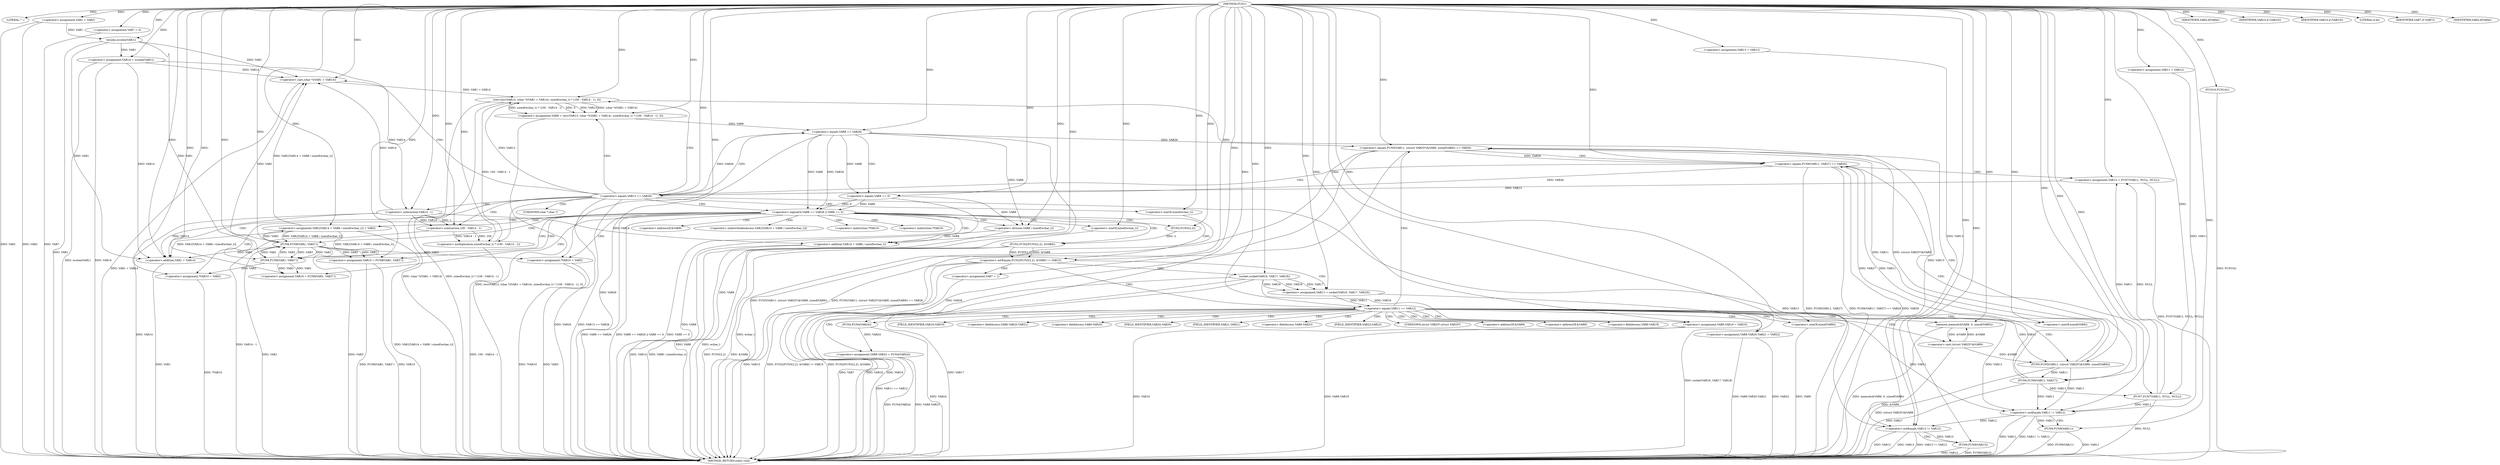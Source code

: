 digraph FUN1 {  
"1000100" [label = "(METHOD,FUN1)" ]
"1000301" [label = "(METHOD_RETURN,static void)" ]
"1000103" [label = "(LITERAL,\"\",)" ]
"1000104" [label = "(<operator>.assignment,VAR1 = VAR2)" ]
"1000108" [label = "(IDENTIFIER,VAR4,if(VAR4))" ]
"1000113" [label = "(<operator>.assignment,VAR7 = 0)" ]
"1000120" [label = "(<operator>.assignment,VAR11 = VAR12)" ]
"1000124" [label = "(<operator>.assignment,VAR13 = VAR12)" ]
"1000128" [label = "(<operator>.assignment,VAR14 = wcslen(VAR1))" ]
"1000130" [label = "(wcslen,wcslen(VAR1))" ]
"1000135" [label = "(<operator>.notEquals,FUN2(FUN3(2,2), &VAR6) != VAR15)" ]
"1000136" [label = "(FUN2,FUN2(FUN3(2,2), &VAR6))" ]
"1000137" [label = "(FUN3,FUN3(2,2))" ]
"1000145" [label = "(<operator>.assignment,VAR7 = 1)" ]
"1000148" [label = "(<operator>.assignment,VAR11 = socket(VAR16, VAR17, VAR18))" ]
"1000150" [label = "(socket,socket(VAR16, VAR17, VAR18))" ]
"1000155" [label = "(<operator>.equals,VAR11 == VAR12)" ]
"1000160" [label = "(memset,memset(&VAR9, 0, sizeof(VAR9)))" ]
"1000164" [label = "(<operator>.sizeOf,sizeof(VAR9))" ]
"1000166" [label = "(<operator>.assignment,VAR9.VAR19 = VAR16)" ]
"1000171" [label = "(<operator>.assignment,VAR9.VAR20.VAR21 = VAR22)" ]
"1000178" [label = "(<operator>.assignment,VAR9.VAR23 = FUN4(VAR24))" ]
"1000182" [label = "(FUN4,FUN4(VAR24))" ]
"1000185" [label = "(<operator>.equals,FUN5(VAR11, (struct VAR25*)&VAR9, sizeof(VAR9)) == VAR26)" ]
"1000186" [label = "(FUN5,FUN5(VAR11, (struct VAR25*)&VAR9, sizeof(VAR9)))" ]
"1000188" [label = "(<operator>.cast,(struct VAR25*)&VAR9)" ]
"1000192" [label = "(<operator>.sizeOf,sizeof(VAR9))" ]
"1000198" [label = "(<operator>.equals,FUN6(VAR11, VAR27) == VAR26)" ]
"1000199" [label = "(FUN6,FUN6(VAR11, VAR27))" ]
"1000205" [label = "(<operator>.assignment,VAR13 = FUN7(VAR11, NULL, NULL))" ]
"1000207" [label = "(FUN7,FUN7(VAR11, NULL, NULL))" ]
"1000212" [label = "(<operator>.equals,VAR13 == VAR26)" ]
"1000217" [label = "(<operator>.assignment,VAR8 = recv(VAR13, (char *)(VAR1 + VAR14), sizeof(wchar_t) * (100 - VAR14 - 1), 0))" ]
"1000219" [label = "(recv,recv(VAR13, (char *)(VAR1 + VAR14), sizeof(wchar_t) * (100 - VAR14 - 1), 0))" ]
"1000221" [label = "(<operator>.cast,(char *)(VAR1 + VAR14))" ]
"1000223" [label = "(<operator>.addition,VAR1 + VAR14)" ]
"1000226" [label = "(<operator>.multiplication,sizeof(wchar_t) * (100 - VAR14 - 1))" ]
"1000227" [label = "(<operator>.sizeOf,sizeof(wchar_t))" ]
"1000229" [label = "(<operator>.subtraction,100 - VAR14 - 1)" ]
"1000231" [label = "(<operator>.subtraction,VAR14 - 1)" ]
"1000236" [label = "(<operator>.logicalOr,VAR8 == VAR26 || VAR8 == 0)" ]
"1000237" [label = "(<operator>.equals,VAR8 == VAR26)" ]
"1000240" [label = "(<operator>.equals,VAR8 == 0)" ]
"1000245" [label = "(<operator>.assignment,VAR1[VAR14 + VAR8 / sizeof(wchar_t)] = VAR3)" ]
"1000248" [label = "(<operator>.addition,VAR14 + VAR8 / sizeof(wchar_t))" ]
"1000250" [label = "(<operator>.division,VAR8 / sizeof(wchar_t))" ]
"1000252" [label = "(<operator>.sizeOf,sizeof(wchar_t))" ]
"1000255" [label = "(<operator>.assignment,VAR10 = FUN8(VAR1, VAR3''))" ]
"1000257" [label = "(FUN8,FUN8(VAR1, VAR3''))" ]
"1000261" [label = "(IDENTIFIER,VAR10,if (VAR10))" ]
"1000263" [label = "(<operator>.assignment,*VAR10 = VAR3)" ]
"1000267" [label = "(<operator>.assignment,VAR10 = FUN8(VAR1, VAR3''))" ]
"1000269" [label = "(FUN8,FUN8(VAR1, VAR3''))" ]
"1000273" [label = "(IDENTIFIER,VAR10,if (VAR10))" ]
"1000275" [label = "(<operator>.assignment,*VAR10 = VAR3)" ]
"1000279" [label = "(LITERAL,0,do)" ]
"1000281" [label = "(<operator>.notEquals,VAR11 != VAR12)" ]
"1000285" [label = "(FUN9,FUN9(VAR11))" ]
"1000288" [label = "(<operator>.notEquals,VAR13 != VAR12)" ]
"1000292" [label = "(FUN9,FUN9(VAR13))" ]
"1000295" [label = "(IDENTIFIER,VAR7,if (VAR7))" ]
"1000297" [label = "(FUN10,FUN10())" ]
"1000299" [label = "(IDENTIFIER,VAR4,if(VAR4))" ]
"1000140" [label = "(<operator>.addressOf,&VAR6)" ]
"1000161" [label = "(<operator>.addressOf,&VAR9)" ]
"1000167" [label = "(<operator>.fieldAccess,VAR9.VAR19)" ]
"1000169" [label = "(FIELD_IDENTIFIER,VAR19,VAR19)" ]
"1000172" [label = "(<operator>.fieldAccess,VAR9.VAR20.VAR21)" ]
"1000173" [label = "(<operator>.fieldAccess,VAR9.VAR20)" ]
"1000175" [label = "(FIELD_IDENTIFIER,VAR20,VAR20)" ]
"1000176" [label = "(FIELD_IDENTIFIER,VAR21,VAR21)" ]
"1000179" [label = "(<operator>.fieldAccess,VAR9.VAR23)" ]
"1000181" [label = "(FIELD_IDENTIFIER,VAR23,VAR23)" ]
"1000189" [label = "(UNKNOWN,struct VAR25*,struct VAR25*)" ]
"1000190" [label = "(<operator>.addressOf,&VAR9)" ]
"1000222" [label = "(UNKNOWN,char *,char *)" ]
"1000246" [label = "(<operator>.indirectIndexAccess,VAR1[VAR14 + VAR8 / sizeof(wchar_t)])" ]
"1000264" [label = "(<operator>.indirection,*VAR10)" ]
"1000276" [label = "(<operator>.indirection,*VAR10)" ]
  "1000185" -> "1000301"  [ label = "DDG: FUN5(VAR11, (struct VAR25*)&VAR9, sizeof(VAR9)) == VAR26"] 
  "1000292" -> "1000301"  [ label = "DDG: VAR13"] 
  "1000275" -> "1000301"  [ label = "DDG: *VAR10"] 
  "1000178" -> "1000301"  [ label = "DDG: FUN4(VAR24)"] 
  "1000186" -> "1000301"  [ label = "DDG: (struct VAR25*)&VAR9"] 
  "1000128" -> "1000301"  [ label = "DDG: wcslen(VAR1)"] 
  "1000285" -> "1000301"  [ label = "DDG: VAR11"] 
  "1000185" -> "1000301"  [ label = "DDG: FUN5(VAR11, (struct VAR25*)&VAR9, sizeof(VAR9))"] 
  "1000171" -> "1000301"  [ label = "DDG: VAR9.VAR20.VAR21"] 
  "1000135" -> "1000301"  [ label = "DDG: VAR15"] 
  "1000219" -> "1000301"  [ label = "DDG: (char *)(VAR1 + VAR14)"] 
  "1000250" -> "1000301"  [ label = "DDG: VAR8"] 
  "1000185" -> "1000301"  [ label = "DDG: VAR26"] 
  "1000199" -> "1000301"  [ label = "DDG: VAR27"] 
  "1000292" -> "1000301"  [ label = "DDG: FUN9(VAR13)"] 
  "1000221" -> "1000301"  [ label = "DDG: VAR1 + VAR14"] 
  "1000236" -> "1000301"  [ label = "DDG: VAR8 == VAR26"] 
  "1000207" -> "1000301"  [ label = "DDG: NULL"] 
  "1000285" -> "1000301"  [ label = "DDG: FUN9(VAR11)"] 
  "1000281" -> "1000301"  [ label = "DDG: VAR11"] 
  "1000236" -> "1000301"  [ label = "DDG: VAR8 == VAR26 || VAR8 == 0"] 
  "1000150" -> "1000301"  [ label = "DDG: VAR16"] 
  "1000237" -> "1000301"  [ label = "DDG: VAR26"] 
  "1000252" -> "1000301"  [ label = "DDG: wchar_t"] 
  "1000288" -> "1000301"  [ label = "DDG: VAR12"] 
  "1000188" -> "1000301"  [ label = "DDG: &VAR9"] 
  "1000178" -> "1000301"  [ label = "DDG: VAR9.VAR23"] 
  "1000104" -> "1000301"  [ label = "DDG: VAR1"] 
  "1000219" -> "1000301"  [ label = "DDG: sizeof(wchar_t) * (100 - VAR14 - 1)"] 
  "1000217" -> "1000301"  [ label = "DDG: recv(VAR13, (char *)(VAR1 + VAR14), sizeof(wchar_t) * (100 - VAR14 - 1), 0)"] 
  "1000236" -> "1000301"  [ label = "DDG: VAR8 == 0"] 
  "1000160" -> "1000301"  [ label = "DDG: memset(&VAR9, 0, sizeof(VAR9))"] 
  "1000227" -> "1000301"  [ label = "DDG: wchar_t"] 
  "1000212" -> "1000301"  [ label = "DDG: VAR26"] 
  "1000237" -> "1000301"  [ label = "DDG: VAR8"] 
  "1000113" -> "1000301"  [ label = "DDG: VAR7"] 
  "1000136" -> "1000301"  [ label = "DDG: &VAR6"] 
  "1000150" -> "1000301"  [ label = "DDG: VAR17"] 
  "1000267" -> "1000301"  [ label = "DDG: FUN8(VAR1, VAR3'')"] 
  "1000267" -> "1000301"  [ label = "DDG: VAR10"] 
  "1000226" -> "1000301"  [ label = "DDG: 100 - VAR14 - 1"] 
  "1000128" -> "1000301"  [ label = "DDG: VAR14"] 
  "1000155" -> "1000301"  [ label = "DDG: VAR11 == VAR12"] 
  "1000166" -> "1000301"  [ label = "DDG: VAR9.VAR19"] 
  "1000288" -> "1000301"  [ label = "DDG: VAR13"] 
  "1000263" -> "1000301"  [ label = "DDG: *VAR10"] 
  "1000205" -> "1000301"  [ label = "DDG: FUN7(VAR11, NULL, NULL)"] 
  "1000150" -> "1000301"  [ label = "DDG: VAR18"] 
  "1000229" -> "1000301"  [ label = "DDG: VAR14 - 1"] 
  "1000275" -> "1000301"  [ label = "DDG: VAR3"] 
  "1000212" -> "1000301"  [ label = "DDG: VAR13 == VAR26"] 
  "1000297" -> "1000301"  [ label = "DDG: FUN10()"] 
  "1000198" -> "1000301"  [ label = "DDG: FUN6(VAR11, VAR27)"] 
  "1000231" -> "1000301"  [ label = "DDG: VAR14"] 
  "1000135" -> "1000301"  [ label = "DDG: FUN2(FUN3(2,2), &VAR6) != VAR15"] 
  "1000192" -> "1000301"  [ label = "DDG: VAR9"] 
  "1000281" -> "1000301"  [ label = "DDG: VAR11 != VAR12"] 
  "1000135" -> "1000301"  [ label = "DDG: FUN2(FUN3(2,2), &VAR6)"] 
  "1000288" -> "1000301"  [ label = "DDG: VAR13 != VAR12"] 
  "1000171" -> "1000301"  [ label = "DDG: VAR22"] 
  "1000166" -> "1000301"  [ label = "DDG: VAR16"] 
  "1000269" -> "1000301"  [ label = "DDG: VAR1"] 
  "1000148" -> "1000301"  [ label = "DDG: socket(VAR16, VAR17, VAR18)"] 
  "1000248" -> "1000301"  [ label = "DDG: VAR8 / sizeof(wchar_t)"] 
  "1000245" -> "1000301"  [ label = "DDG: VAR1[VAR14 + VAR8 / sizeof(wchar_t)]"] 
  "1000145" -> "1000301"  [ label = "DDG: VAR7"] 
  "1000240" -> "1000301"  [ label = "DDG: VAR8"] 
  "1000269" -> "1000301"  [ label = "DDG: VAR3"] 
  "1000182" -> "1000301"  [ label = "DDG: VAR24"] 
  "1000136" -> "1000301"  [ label = "DDG: FUN3(2,2)"] 
  "1000104" -> "1000301"  [ label = "DDG: VAR2"] 
  "1000248" -> "1000301"  [ label = "DDG: VAR14"] 
  "1000223" -> "1000301"  [ label = "DDG: VAR1"] 
  "1000198" -> "1000301"  [ label = "DDG: FUN6(VAR11, VAR27) == VAR26"] 
  "1000130" -> "1000301"  [ label = "DDG: VAR1"] 
  "1000198" -> "1000301"  [ label = "DDG: VAR26"] 
  "1000100" -> "1000103"  [ label = "DDG: "] 
  "1000100" -> "1000104"  [ label = "DDG: "] 
  "1000100" -> "1000108"  [ label = "DDG: "] 
  "1000100" -> "1000113"  [ label = "DDG: "] 
  "1000100" -> "1000120"  [ label = "DDG: "] 
  "1000100" -> "1000124"  [ label = "DDG: "] 
  "1000130" -> "1000128"  [ label = "DDG: VAR1"] 
  "1000100" -> "1000128"  [ label = "DDG: "] 
  "1000104" -> "1000130"  [ label = "DDG: VAR1"] 
  "1000100" -> "1000130"  [ label = "DDG: "] 
  "1000136" -> "1000135"  [ label = "DDG: FUN3(2,2)"] 
  "1000136" -> "1000135"  [ label = "DDG: &VAR6"] 
  "1000137" -> "1000136"  [ label = "DDG: 2"] 
  "1000100" -> "1000137"  [ label = "DDG: "] 
  "1000100" -> "1000135"  [ label = "DDG: "] 
  "1000100" -> "1000145"  [ label = "DDG: "] 
  "1000150" -> "1000148"  [ label = "DDG: VAR16"] 
  "1000150" -> "1000148"  [ label = "DDG: VAR17"] 
  "1000150" -> "1000148"  [ label = "DDG: VAR18"] 
  "1000100" -> "1000148"  [ label = "DDG: "] 
  "1000100" -> "1000150"  [ label = "DDG: "] 
  "1000148" -> "1000155"  [ label = "DDG: VAR11"] 
  "1000100" -> "1000155"  [ label = "DDG: "] 
  "1000188" -> "1000160"  [ label = "DDG: &VAR9"] 
  "1000100" -> "1000160"  [ label = "DDG: "] 
  "1000100" -> "1000164"  [ label = "DDG: "] 
  "1000150" -> "1000166"  [ label = "DDG: VAR16"] 
  "1000100" -> "1000166"  [ label = "DDG: "] 
  "1000100" -> "1000171"  [ label = "DDG: "] 
  "1000182" -> "1000178"  [ label = "DDG: VAR24"] 
  "1000100" -> "1000182"  [ label = "DDG: "] 
  "1000186" -> "1000185"  [ label = "DDG: VAR11"] 
  "1000186" -> "1000185"  [ label = "DDG: (struct VAR25*)&VAR9"] 
  "1000155" -> "1000186"  [ label = "DDG: VAR11"] 
  "1000100" -> "1000186"  [ label = "DDG: "] 
  "1000188" -> "1000186"  [ label = "DDG: &VAR9"] 
  "1000160" -> "1000188"  [ label = "DDG: &VAR9"] 
  "1000100" -> "1000192"  [ label = "DDG: "] 
  "1000237" -> "1000185"  [ label = "DDG: VAR26"] 
  "1000100" -> "1000185"  [ label = "DDG: "] 
  "1000199" -> "1000198"  [ label = "DDG: VAR11"] 
  "1000199" -> "1000198"  [ label = "DDG: VAR27"] 
  "1000186" -> "1000199"  [ label = "DDG: VAR11"] 
  "1000100" -> "1000199"  [ label = "DDG: "] 
  "1000185" -> "1000198"  [ label = "DDG: VAR26"] 
  "1000100" -> "1000198"  [ label = "DDG: "] 
  "1000207" -> "1000205"  [ label = "DDG: VAR11"] 
  "1000207" -> "1000205"  [ label = "DDG: NULL"] 
  "1000100" -> "1000205"  [ label = "DDG: "] 
  "1000199" -> "1000207"  [ label = "DDG: VAR11"] 
  "1000100" -> "1000207"  [ label = "DDG: "] 
  "1000205" -> "1000212"  [ label = "DDG: VAR13"] 
  "1000100" -> "1000212"  [ label = "DDG: "] 
  "1000198" -> "1000212"  [ label = "DDG: VAR26"] 
  "1000219" -> "1000217"  [ label = "DDG: VAR13"] 
  "1000219" -> "1000217"  [ label = "DDG: (char *)(VAR1 + VAR14)"] 
  "1000219" -> "1000217"  [ label = "DDG: sizeof(wchar_t) * (100 - VAR14 - 1)"] 
  "1000219" -> "1000217"  [ label = "DDG: 0"] 
  "1000100" -> "1000217"  [ label = "DDG: "] 
  "1000212" -> "1000219"  [ label = "DDG: VAR13"] 
  "1000100" -> "1000219"  [ label = "DDG: "] 
  "1000221" -> "1000219"  [ label = "DDG: VAR1 + VAR14"] 
  "1000269" -> "1000221"  [ label = "DDG: VAR1"] 
  "1000245" -> "1000221"  [ label = "DDG: VAR1[VAR14 + VAR8 / sizeof(wchar_t)]"] 
  "1000130" -> "1000221"  [ label = "DDG: VAR1"] 
  "1000100" -> "1000221"  [ label = "DDG: "] 
  "1000128" -> "1000221"  [ label = "DDG: VAR14"] 
  "1000231" -> "1000221"  [ label = "DDG: VAR14"] 
  "1000269" -> "1000223"  [ label = "DDG: VAR1"] 
  "1000245" -> "1000223"  [ label = "DDG: VAR1[VAR14 + VAR8 / sizeof(wchar_t)]"] 
  "1000130" -> "1000223"  [ label = "DDG: VAR1"] 
  "1000100" -> "1000223"  [ label = "DDG: "] 
  "1000128" -> "1000223"  [ label = "DDG: VAR14"] 
  "1000231" -> "1000223"  [ label = "DDG: VAR14"] 
  "1000226" -> "1000219"  [ label = "DDG: 100 - VAR14 - 1"] 
  "1000100" -> "1000226"  [ label = "DDG: "] 
  "1000100" -> "1000227"  [ label = "DDG: "] 
  "1000229" -> "1000226"  [ label = "DDG: 100"] 
  "1000229" -> "1000226"  [ label = "DDG: VAR14 - 1"] 
  "1000100" -> "1000229"  [ label = "DDG: "] 
  "1000231" -> "1000229"  [ label = "DDG: VAR14"] 
  "1000231" -> "1000229"  [ label = "DDG: 1"] 
  "1000100" -> "1000231"  [ label = "DDG: "] 
  "1000128" -> "1000231"  [ label = "DDG: VAR14"] 
  "1000237" -> "1000236"  [ label = "DDG: VAR8"] 
  "1000237" -> "1000236"  [ label = "DDG: VAR26"] 
  "1000217" -> "1000237"  [ label = "DDG: VAR8"] 
  "1000100" -> "1000237"  [ label = "DDG: "] 
  "1000212" -> "1000237"  [ label = "DDG: VAR26"] 
  "1000240" -> "1000236"  [ label = "DDG: VAR8"] 
  "1000240" -> "1000236"  [ label = "DDG: 0"] 
  "1000237" -> "1000240"  [ label = "DDG: VAR8"] 
  "1000100" -> "1000240"  [ label = "DDG: "] 
  "1000269" -> "1000245"  [ label = "DDG: VAR3"] 
  "1000100" -> "1000245"  [ label = "DDG: "] 
  "1000231" -> "1000248"  [ label = "DDG: VAR14"] 
  "1000100" -> "1000248"  [ label = "DDG: "] 
  "1000250" -> "1000248"  [ label = "DDG: VAR8"] 
  "1000237" -> "1000250"  [ label = "DDG: VAR8"] 
  "1000240" -> "1000250"  [ label = "DDG: VAR8"] 
  "1000100" -> "1000250"  [ label = "DDG: "] 
  "1000100" -> "1000252"  [ label = "DDG: "] 
  "1000257" -> "1000255"  [ label = "DDG: VAR1"] 
  "1000257" -> "1000255"  [ label = "DDG: VAR3"] 
  "1000100" -> "1000255"  [ label = "DDG: "] 
  "1000245" -> "1000257"  [ label = "DDG: VAR1[VAR14 + VAR8 / sizeof(wchar_t)]"] 
  "1000100" -> "1000257"  [ label = "DDG: "] 
  "1000269" -> "1000257"  [ label = "DDG: VAR1"] 
  "1000130" -> "1000257"  [ label = "DDG: VAR1"] 
  "1000269" -> "1000257"  [ label = "DDG: VAR3"] 
  "1000100" -> "1000261"  [ label = "DDG: "] 
  "1000257" -> "1000263"  [ label = "DDG: VAR3"] 
  "1000100" -> "1000263"  [ label = "DDG: "] 
  "1000269" -> "1000267"  [ label = "DDG: VAR1"] 
  "1000269" -> "1000267"  [ label = "DDG: VAR3"] 
  "1000100" -> "1000267"  [ label = "DDG: "] 
  "1000257" -> "1000269"  [ label = "DDG: VAR1"] 
  "1000245" -> "1000269"  [ label = "DDG: VAR1[VAR14 + VAR8 / sizeof(wchar_t)]"] 
  "1000100" -> "1000269"  [ label = "DDG: "] 
  "1000257" -> "1000269"  [ label = "DDG: VAR3"] 
  "1000100" -> "1000273"  [ label = "DDG: "] 
  "1000269" -> "1000275"  [ label = "DDG: VAR3"] 
  "1000100" -> "1000275"  [ label = "DDG: "] 
  "1000100" -> "1000279"  [ label = "DDG: "] 
  "1000186" -> "1000281"  [ label = "DDG: VAR11"] 
  "1000199" -> "1000281"  [ label = "DDG: VAR11"] 
  "1000120" -> "1000281"  [ label = "DDG: VAR11"] 
  "1000207" -> "1000281"  [ label = "DDG: VAR11"] 
  "1000155" -> "1000281"  [ label = "DDG: VAR11"] 
  "1000100" -> "1000281"  [ label = "DDG: "] 
  "1000155" -> "1000281"  [ label = "DDG: VAR12"] 
  "1000281" -> "1000285"  [ label = "DDG: VAR11"] 
  "1000100" -> "1000285"  [ label = "DDG: "] 
  "1000124" -> "1000288"  [ label = "DDG: VAR13"] 
  "1000212" -> "1000288"  [ label = "DDG: VAR13"] 
  "1000219" -> "1000288"  [ label = "DDG: VAR13"] 
  "1000100" -> "1000288"  [ label = "DDG: "] 
  "1000281" -> "1000288"  [ label = "DDG: VAR12"] 
  "1000288" -> "1000292"  [ label = "DDG: VAR13"] 
  "1000100" -> "1000292"  [ label = "DDG: "] 
  "1000100" -> "1000295"  [ label = "DDG: "] 
  "1000100" -> "1000297"  [ label = "DDG: "] 
  "1000100" -> "1000299"  [ label = "DDG: "] 
  "1000135" -> "1000150"  [ label = "CDG: "] 
  "1000135" -> "1000148"  [ label = "CDG: "] 
  "1000135" -> "1000145"  [ label = "CDG: "] 
  "1000135" -> "1000155"  [ label = "CDG: "] 
  "1000155" -> "1000164"  [ label = "CDG: "] 
  "1000155" -> "1000161"  [ label = "CDG: "] 
  "1000155" -> "1000182"  [ label = "CDG: "] 
  "1000155" -> "1000166"  [ label = "CDG: "] 
  "1000155" -> "1000188"  [ label = "CDG: "] 
  "1000155" -> "1000190"  [ label = "CDG: "] 
  "1000155" -> "1000167"  [ label = "CDG: "] 
  "1000155" -> "1000175"  [ label = "CDG: "] 
  "1000155" -> "1000160"  [ label = "CDG: "] 
  "1000155" -> "1000179"  [ label = "CDG: "] 
  "1000155" -> "1000192"  [ label = "CDG: "] 
  "1000155" -> "1000176"  [ label = "CDG: "] 
  "1000155" -> "1000185"  [ label = "CDG: "] 
  "1000155" -> "1000186"  [ label = "CDG: "] 
  "1000155" -> "1000172"  [ label = "CDG: "] 
  "1000155" -> "1000189"  [ label = "CDG: "] 
  "1000155" -> "1000169"  [ label = "CDG: "] 
  "1000155" -> "1000178"  [ label = "CDG: "] 
  "1000155" -> "1000173"  [ label = "CDG: "] 
  "1000155" -> "1000171"  [ label = "CDG: "] 
  "1000155" -> "1000181"  [ label = "CDG: "] 
  "1000185" -> "1000199"  [ label = "CDG: "] 
  "1000185" -> "1000198"  [ label = "CDG: "] 
  "1000198" -> "1000212"  [ label = "CDG: "] 
  "1000198" -> "1000207"  [ label = "CDG: "] 
  "1000198" -> "1000205"  [ label = "CDG: "] 
  "1000212" -> "1000221"  [ label = "CDG: "] 
  "1000212" -> "1000227"  [ label = "CDG: "] 
  "1000212" -> "1000219"  [ label = "CDG: "] 
  "1000212" -> "1000236"  [ label = "CDG: "] 
  "1000212" -> "1000222"  [ label = "CDG: "] 
  "1000212" -> "1000217"  [ label = "CDG: "] 
  "1000212" -> "1000226"  [ label = "CDG: "] 
  "1000212" -> "1000229"  [ label = "CDG: "] 
  "1000212" -> "1000237"  [ label = "CDG: "] 
  "1000212" -> "1000231"  [ label = "CDG: "] 
  "1000212" -> "1000223"  [ label = "CDG: "] 
  "1000236" -> "1000255"  [ label = "CDG: "] 
  "1000236" -> "1000269"  [ label = "CDG: "] 
  "1000236" -> "1000250"  [ label = "CDG: "] 
  "1000236" -> "1000248"  [ label = "CDG: "] 
  "1000236" -> "1000245"  [ label = "CDG: "] 
  "1000236" -> "1000246"  [ label = "CDG: "] 
  "1000236" -> "1000252"  [ label = "CDG: "] 
  "1000236" -> "1000267"  [ label = "CDG: "] 
  "1000236" -> "1000257"  [ label = "CDG: "] 
  "1000236" -> "1000263"  [ label = "CDG: "] 
  "1000236" -> "1000264"  [ label = "CDG: "] 
  "1000236" -> "1000276"  [ label = "CDG: "] 
  "1000236" -> "1000275"  [ label = "CDG: "] 
  "1000236" -> "1000135"  [ label = "CDG: "] 
  "1000236" -> "1000136"  [ label = "CDG: "] 
  "1000236" -> "1000137"  [ label = "CDG: "] 
  "1000236" -> "1000140"  [ label = "CDG: "] 
  "1000237" -> "1000240"  [ label = "CDG: "] 
  "1000281" -> "1000285"  [ label = "CDG: "] 
  "1000288" -> "1000292"  [ label = "CDG: "] 
}

